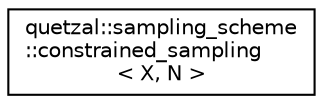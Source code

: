 digraph "Graphical Class Hierarchy"
{
 // LATEX_PDF_SIZE
  edge [fontname="Helvetica",fontsize="10",labelfontname="Helvetica",labelfontsize="10"];
  node [fontname="Helvetica",fontsize="10",shape=record];
  rankdir="LR";
  Node0 [label="quetzal::sampling_scheme\l::constrained_sampling\l\< X, N \>",height=0.2,width=0.4,color="black", fillcolor="white", style="filled",URL="$classquetzal_1_1sampling__scheme_1_1constrained__sampling.html",tooltip="Policy to sample coordinates uniformely at random in a space."];
}
